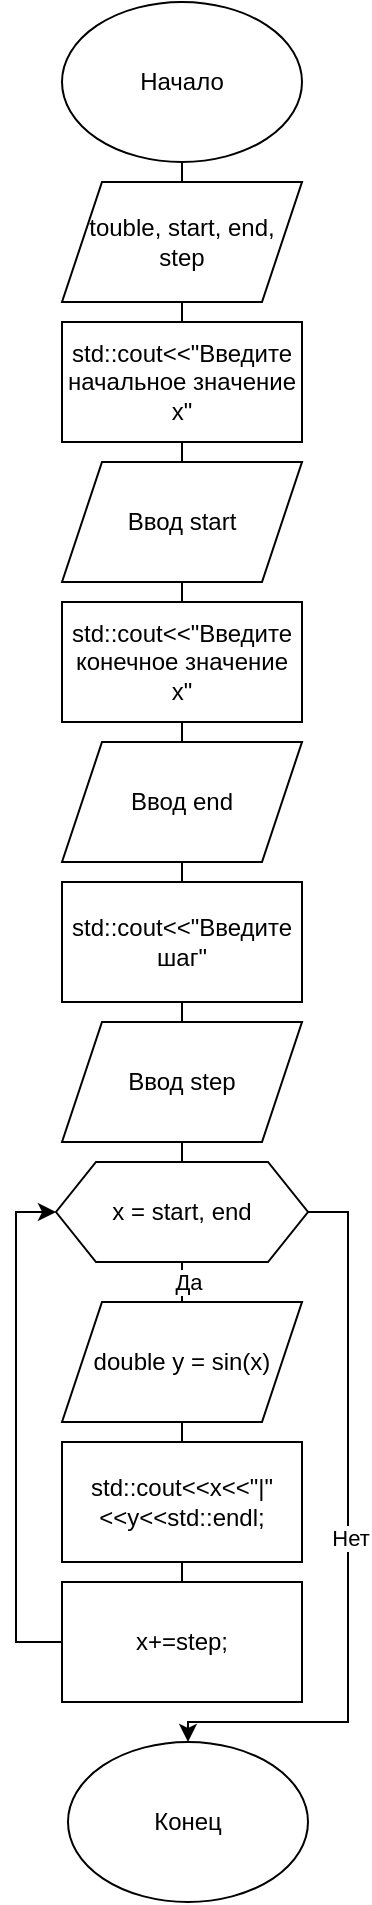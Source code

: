 <mxfile version="25.0.3">
  <diagram name="Страница — 1" id="kmyzALqD-0DI9XgC9cz6">
    <mxGraphModel dx="1636" dy="924" grid="1" gridSize="10" guides="1" tooltips="1" connect="1" arrows="1" fold="1" page="1" pageScale="1" pageWidth="827" pageHeight="1169" math="0" shadow="0">
      <root>
        <mxCell id="0" />
        <mxCell id="1" parent="0" />
        <mxCell id="yuaZqnGtetC6mImTUxxQ-1" value="Начало" style="ellipse;whiteSpace=wrap;html=1;" vertex="1" parent="1">
          <mxGeometry x="354" y="90" width="120" height="80" as="geometry" />
        </mxCell>
        <mxCell id="yuaZqnGtetC6mImTUxxQ-2" value="Конец" style="ellipse;whiteSpace=wrap;html=1;" vertex="1" parent="1">
          <mxGeometry x="357" y="960" width="120" height="80" as="geometry" />
        </mxCell>
        <mxCell id="yuaZqnGtetC6mImTUxxQ-3" value="touble, start, end, step" style="shape=parallelogram;perimeter=parallelogramPerimeter;whiteSpace=wrap;html=1;fixedSize=1;" vertex="1" parent="1">
          <mxGeometry x="354" y="180" width="120" height="60" as="geometry" />
        </mxCell>
        <mxCell id="yuaZqnGtetC6mImTUxxQ-5" value="" style="endArrow=none;html=1;rounded=0;" edge="1" parent="1" source="yuaZqnGtetC6mImTUxxQ-1" target="yuaZqnGtetC6mImTUxxQ-3">
          <mxGeometry width="50" height="50" relative="1" as="geometry">
            <mxPoint x="414" y="220" as="sourcePoint" />
            <mxPoint x="414" y="210" as="targetPoint" />
          </mxGeometry>
        </mxCell>
        <mxCell id="yuaZqnGtetC6mImTUxxQ-7" value="" style="endArrow=none;html=1;rounded=0;entryX=0.5;entryY=1;entryDx=0;entryDy=0;" edge="1" parent="1" target="yuaZqnGtetC6mImTUxxQ-3">
          <mxGeometry width="50" height="50" relative="1" as="geometry">
            <mxPoint x="414" y="310.0" as="sourcePoint" />
            <mxPoint x="460" y="270" as="targetPoint" />
          </mxGeometry>
        </mxCell>
        <mxCell id="yuaZqnGtetC6mImTUxxQ-8" value="Ввод start" style="shape=parallelogram;perimeter=parallelogramPerimeter;whiteSpace=wrap;html=1;fixedSize=1;" vertex="1" parent="1">
          <mxGeometry x="354" y="320" width="120" height="60" as="geometry" />
        </mxCell>
        <mxCell id="yuaZqnGtetC6mImTUxxQ-9" value="" style="endArrow=none;html=1;rounded=0;entryX=0.5;entryY=1;entryDx=0;entryDy=0;exitX=0.5;exitY=0;exitDx=0;exitDy=0;" edge="1" parent="1" source="yuaZqnGtetC6mImTUxxQ-8" target="yuaZqnGtetC6mImTUxxQ-14">
          <mxGeometry width="50" height="50" relative="1" as="geometry">
            <mxPoint x="410" y="410" as="sourcePoint" />
            <mxPoint x="414" y="370.0" as="targetPoint" />
          </mxGeometry>
        </mxCell>
        <mxCell id="yuaZqnGtetC6mImTUxxQ-12" value="" style="endArrow=none;html=1;rounded=0;exitX=0.5;exitY=0;exitDx=0;exitDy=0;entryX=0.5;entryY=1;entryDx=0;entryDy=0;" edge="1" parent="1" target="yuaZqnGtetC6mImTUxxQ-8">
          <mxGeometry width="50" height="50" relative="1" as="geometry">
            <mxPoint x="414" y="500" as="sourcePoint" />
            <mxPoint x="450" y="480" as="targetPoint" />
          </mxGeometry>
        </mxCell>
        <mxCell id="yuaZqnGtetC6mImTUxxQ-13" value="Ввод end" style="shape=parallelogram;perimeter=parallelogramPerimeter;whiteSpace=wrap;html=1;fixedSize=1;" vertex="1" parent="1">
          <mxGeometry x="354" y="460" width="120" height="60" as="geometry" />
        </mxCell>
        <mxCell id="yuaZqnGtetC6mImTUxxQ-14" value="std::cout&amp;lt;&amp;lt;&quot;Введите начальное значение х&quot;" style="rounded=0;whiteSpace=wrap;html=1;" vertex="1" parent="1">
          <mxGeometry x="354" y="250" width="120" height="60" as="geometry" />
        </mxCell>
        <mxCell id="yuaZqnGtetC6mImTUxxQ-15" value="std::cout&amp;lt;&amp;lt;&quot;Введите конечное значение х&quot;" style="rounded=0;whiteSpace=wrap;html=1;" vertex="1" parent="1">
          <mxGeometry x="354" y="390" width="120" height="60" as="geometry" />
        </mxCell>
        <mxCell id="yuaZqnGtetC6mImTUxxQ-16" value="" style="endArrow=none;html=1;rounded=0;exitX=0.5;exitY=0;exitDx=0;exitDy=0;entryX=0.5;entryY=1;entryDx=0;entryDy=0;" edge="1" parent="1" source="yuaZqnGtetC6mImTUxxQ-13" target="yuaZqnGtetC6mImTUxxQ-15">
          <mxGeometry width="50" height="50" relative="1" as="geometry">
            <mxPoint x="280" y="600" as="sourcePoint" />
            <mxPoint x="330" y="550" as="targetPoint" />
          </mxGeometry>
        </mxCell>
        <mxCell id="yuaZqnGtetC6mImTUxxQ-17" value="std::cout&amp;lt;&amp;lt;&quot;Введите шаг&quot;" style="rounded=0;whiteSpace=wrap;html=1;" vertex="1" parent="1">
          <mxGeometry x="354" y="530" width="120" height="60" as="geometry" />
        </mxCell>
        <mxCell id="yuaZqnGtetC6mImTUxxQ-18" value="Ввод step" style="shape=parallelogram;perimeter=parallelogramPerimeter;whiteSpace=wrap;html=1;fixedSize=1;" vertex="1" parent="1">
          <mxGeometry x="354" y="600" width="120" height="60" as="geometry" />
        </mxCell>
        <mxCell id="yuaZqnGtetC6mImTUxxQ-19" value="" style="endArrow=none;html=1;rounded=0;exitX=0.5;exitY=0;exitDx=0;exitDy=0;entryX=0.5;entryY=1;entryDx=0;entryDy=0;" edge="1" parent="1" source="yuaZqnGtetC6mImTUxxQ-17" target="yuaZqnGtetC6mImTUxxQ-13">
          <mxGeometry width="50" height="50" relative="1" as="geometry">
            <mxPoint x="290" y="720" as="sourcePoint" />
            <mxPoint x="340" y="670" as="targetPoint" />
          </mxGeometry>
        </mxCell>
        <mxCell id="yuaZqnGtetC6mImTUxxQ-41" style="edgeStyle=orthogonalEdgeStyle;rounded=0;orthogonalLoop=1;jettySize=auto;html=1;exitX=1;exitY=0.5;exitDx=0;exitDy=0;entryX=0.5;entryY=0;entryDx=0;entryDy=0;" edge="1" parent="1" source="yuaZqnGtetC6mImTUxxQ-21" target="yuaZqnGtetC6mImTUxxQ-2">
          <mxGeometry relative="1" as="geometry">
            <mxPoint x="560" y="980" as="targetPoint" />
            <Array as="points">
              <mxPoint x="497" y="695" />
              <mxPoint x="497" y="950" />
              <mxPoint x="417" y="950" />
            </Array>
          </mxGeometry>
        </mxCell>
        <mxCell id="yuaZqnGtetC6mImTUxxQ-42" value="Нет" style="edgeLabel;html=1;align=center;verticalAlign=middle;resizable=0;points=[];" vertex="1" connectable="0" parent="yuaZqnGtetC6mImTUxxQ-41">
          <mxGeometry x="0.003" y="1" relative="1" as="geometry">
            <mxPoint as="offset" />
          </mxGeometry>
        </mxCell>
        <mxCell id="yuaZqnGtetC6mImTUxxQ-21" value="x = start, end" style="shape=hexagon;perimeter=hexagonPerimeter2;whiteSpace=wrap;html=1;fixedSize=1;" vertex="1" parent="1">
          <mxGeometry x="351" y="670" width="126" height="50" as="geometry" />
        </mxCell>
        <mxCell id="yuaZqnGtetC6mImTUxxQ-23" value="std::cout&amp;lt;&amp;lt;x&amp;lt;&amp;lt;&quot;|&quot;&amp;lt;&amp;lt;y&amp;lt;&amp;lt;std::endl;" style="rounded=0;whiteSpace=wrap;html=1;" vertex="1" parent="1">
          <mxGeometry x="354" y="810" width="120" height="60" as="geometry" />
        </mxCell>
        <mxCell id="yuaZqnGtetC6mImTUxxQ-24" value="" style="endArrow=none;html=1;rounded=0;entryX=0.5;entryY=1;entryDx=0;entryDy=0;exitX=0.5;exitY=0;exitDx=0;exitDy=0;exitPerimeter=0;" edge="1" parent="1" source="yuaZqnGtetC6mImTUxxQ-39" target="yuaZqnGtetC6mImTUxxQ-21">
          <mxGeometry width="50" height="50" relative="1" as="geometry">
            <mxPoint x="390" y="790" as="sourcePoint" />
            <mxPoint x="220" y="640" as="targetPoint" />
          </mxGeometry>
        </mxCell>
        <mxCell id="yuaZqnGtetC6mImTUxxQ-30" value="Да" style="edgeLabel;html=1;align=center;verticalAlign=middle;resizable=0;points=[];" vertex="1" connectable="0" parent="yuaZqnGtetC6mImTUxxQ-24">
          <mxGeometry x="0.066" y="-3" relative="1" as="geometry">
            <mxPoint as="offset" />
          </mxGeometry>
        </mxCell>
        <mxCell id="yuaZqnGtetC6mImTUxxQ-29" style="edgeStyle=orthogonalEdgeStyle;rounded=0;orthogonalLoop=1;jettySize=auto;html=1;exitX=0;exitY=0.5;exitDx=0;exitDy=0;entryX=0;entryY=0.5;entryDx=0;entryDy=0;" edge="1" parent="1" source="yuaZqnGtetC6mImTUxxQ-27" target="yuaZqnGtetC6mImTUxxQ-21">
          <mxGeometry relative="1" as="geometry" />
        </mxCell>
        <mxCell id="yuaZqnGtetC6mImTUxxQ-27" value="x+=step;" style="rounded=0;whiteSpace=wrap;html=1;" vertex="1" parent="1">
          <mxGeometry x="354" y="880" width="120" height="60" as="geometry" />
        </mxCell>
        <mxCell id="yuaZqnGtetC6mImTUxxQ-28" value="" style="endArrow=none;html=1;rounded=0;entryX=0.5;entryY=1;entryDx=0;entryDy=0;exitX=0.5;exitY=0;exitDx=0;exitDy=0;" edge="1" parent="1" source="yuaZqnGtetC6mImTUxxQ-27" target="yuaZqnGtetC6mImTUxxQ-23">
          <mxGeometry width="50" height="50" relative="1" as="geometry">
            <mxPoint x="110" y="770" as="sourcePoint" />
            <mxPoint x="160" y="720" as="targetPoint" />
          </mxGeometry>
        </mxCell>
        <mxCell id="yuaZqnGtetC6mImTUxxQ-35" value="" style="endArrow=none;html=1;rounded=0;entryX=0.5;entryY=1;entryDx=0;entryDy=0;exitX=0.5;exitY=0;exitDx=0;exitDy=0;" edge="1" parent="1" source="yuaZqnGtetC6mImTUxxQ-18" target="yuaZqnGtetC6mImTUxxQ-17">
          <mxGeometry width="50" height="50" relative="1" as="geometry">
            <mxPoint x="250" y="580" as="sourcePoint" />
            <mxPoint x="300" y="530" as="targetPoint" />
          </mxGeometry>
        </mxCell>
        <mxCell id="yuaZqnGtetC6mImTUxxQ-37" value="" style="endArrow=none;html=1;rounded=0;entryX=0.5;entryY=1;entryDx=0;entryDy=0;exitX=0.5;exitY=0;exitDx=0;exitDy=0;" edge="1" parent="1" source="yuaZqnGtetC6mImTUxxQ-21" target="yuaZqnGtetC6mImTUxxQ-18">
          <mxGeometry width="50" height="50" relative="1" as="geometry">
            <mxPoint x="190" y="690" as="sourcePoint" />
            <mxPoint x="240" y="640" as="targetPoint" />
          </mxGeometry>
        </mxCell>
        <mxCell id="yuaZqnGtetC6mImTUxxQ-39" value="double y = sin(x)" style="shape=parallelogram;perimeter=parallelogramPerimeter;whiteSpace=wrap;html=1;fixedSize=1;" vertex="1" parent="1">
          <mxGeometry x="354" y="740" width="120" height="60" as="geometry" />
        </mxCell>
        <mxCell id="yuaZqnGtetC6mImTUxxQ-40" value="" style="endArrow=none;html=1;rounded=0;entryX=0.5;entryY=1;entryDx=0;entryDy=0;exitX=0.5;exitY=0;exitDx=0;exitDy=0;" edge="1" parent="1" source="yuaZqnGtetC6mImTUxxQ-23" target="yuaZqnGtetC6mImTUxxQ-39">
          <mxGeometry width="50" height="50" relative="1" as="geometry">
            <mxPoint x="200" y="820" as="sourcePoint" />
            <mxPoint x="250" y="770" as="targetPoint" />
          </mxGeometry>
        </mxCell>
      </root>
    </mxGraphModel>
  </diagram>
</mxfile>
